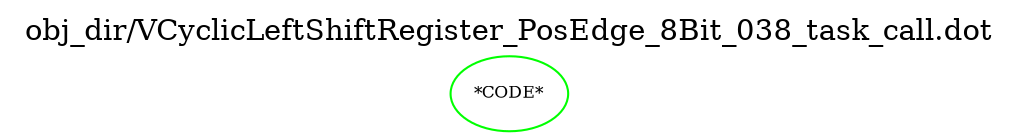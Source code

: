 digraph v3graph {
	graph	[label="obj_dir/VCyclicLeftShiftRegister_PosEdge_8Bit_038_task_call.dot",
		 labelloc=t, labeljust=l,
		 //size="7.5,10",
		 rankdir=TB];
	n0	[fontsize=8 label="*CODE*", color=green];
}
